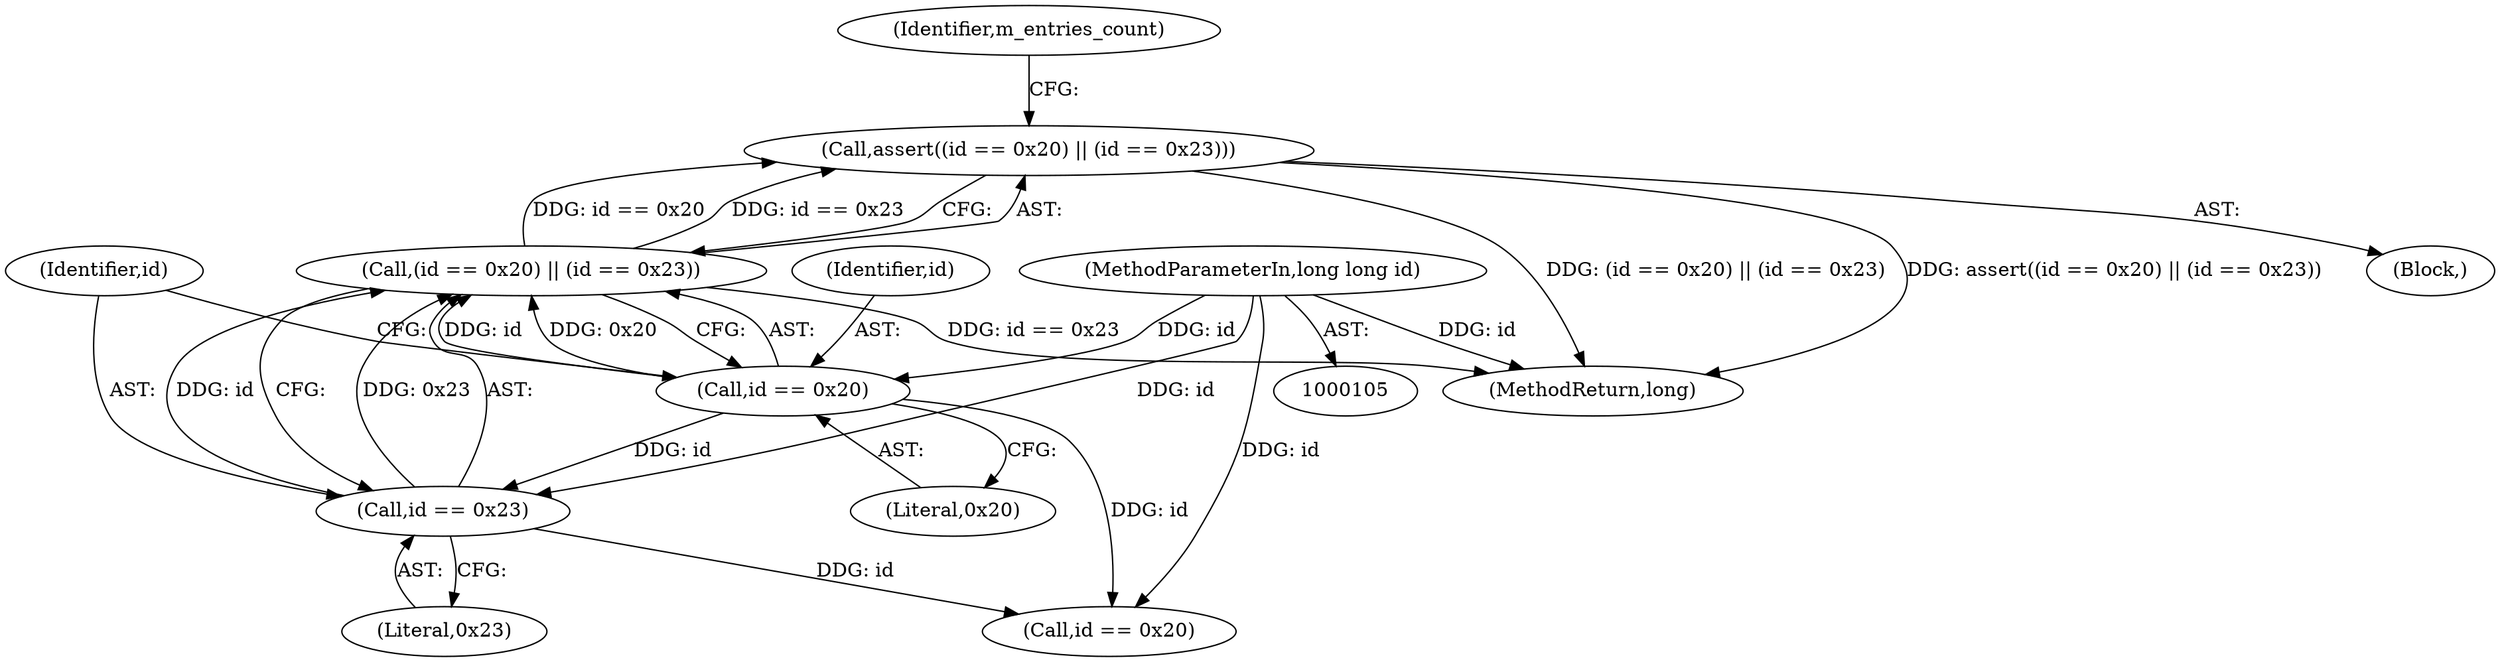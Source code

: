 digraph "0_Android_cc274e2abe8b2a6698a5c47d8aa4bb45f1f9538d_3@API" {
"1000111" [label="(Call,assert((id == 0x20) || (id == 0x23)))"];
"1000112" [label="(Call,(id == 0x20) || (id == 0x23))"];
"1000113" [label="(Call,id == 0x20)"];
"1000106" [label="(MethodParameterIn,long long id)"];
"1000116" [label="(Call,id == 0x23)"];
"1000118" [label="(Literal,0x23)"];
"1000113" [label="(Call,id == 0x20)"];
"1000111" [label="(Call,assert((id == 0x20) || (id == 0x23)))"];
"1000117" [label="(Identifier,id)"];
"1000110" [label="(Block,)"];
"1000106" [label="(MethodParameterIn,long long id)"];
"1000196" [label="(Call,id == 0x20)"];
"1000209" [label="(MethodReturn,long)"];
"1000115" [label="(Literal,0x20)"];
"1000121" [label="(Identifier,m_entries_count)"];
"1000114" [label="(Identifier,id)"];
"1000112" [label="(Call,(id == 0x20) || (id == 0x23))"];
"1000116" [label="(Call,id == 0x23)"];
"1000111" -> "1000110"  [label="AST: "];
"1000111" -> "1000112"  [label="CFG: "];
"1000112" -> "1000111"  [label="AST: "];
"1000121" -> "1000111"  [label="CFG: "];
"1000111" -> "1000209"  [label="DDG: (id == 0x20) || (id == 0x23)"];
"1000111" -> "1000209"  [label="DDG: assert((id == 0x20) || (id == 0x23))"];
"1000112" -> "1000111"  [label="DDG: id == 0x20"];
"1000112" -> "1000111"  [label="DDG: id == 0x23"];
"1000112" -> "1000113"  [label="CFG: "];
"1000112" -> "1000116"  [label="CFG: "];
"1000113" -> "1000112"  [label="AST: "];
"1000116" -> "1000112"  [label="AST: "];
"1000112" -> "1000209"  [label="DDG: id == 0x23"];
"1000113" -> "1000112"  [label="DDG: id"];
"1000113" -> "1000112"  [label="DDG: 0x20"];
"1000116" -> "1000112"  [label="DDG: id"];
"1000116" -> "1000112"  [label="DDG: 0x23"];
"1000113" -> "1000115"  [label="CFG: "];
"1000114" -> "1000113"  [label="AST: "];
"1000115" -> "1000113"  [label="AST: "];
"1000117" -> "1000113"  [label="CFG: "];
"1000106" -> "1000113"  [label="DDG: id"];
"1000113" -> "1000116"  [label="DDG: id"];
"1000113" -> "1000196"  [label="DDG: id"];
"1000106" -> "1000105"  [label="AST: "];
"1000106" -> "1000209"  [label="DDG: id"];
"1000106" -> "1000116"  [label="DDG: id"];
"1000106" -> "1000196"  [label="DDG: id"];
"1000116" -> "1000118"  [label="CFG: "];
"1000117" -> "1000116"  [label="AST: "];
"1000118" -> "1000116"  [label="AST: "];
"1000116" -> "1000196"  [label="DDG: id"];
}

